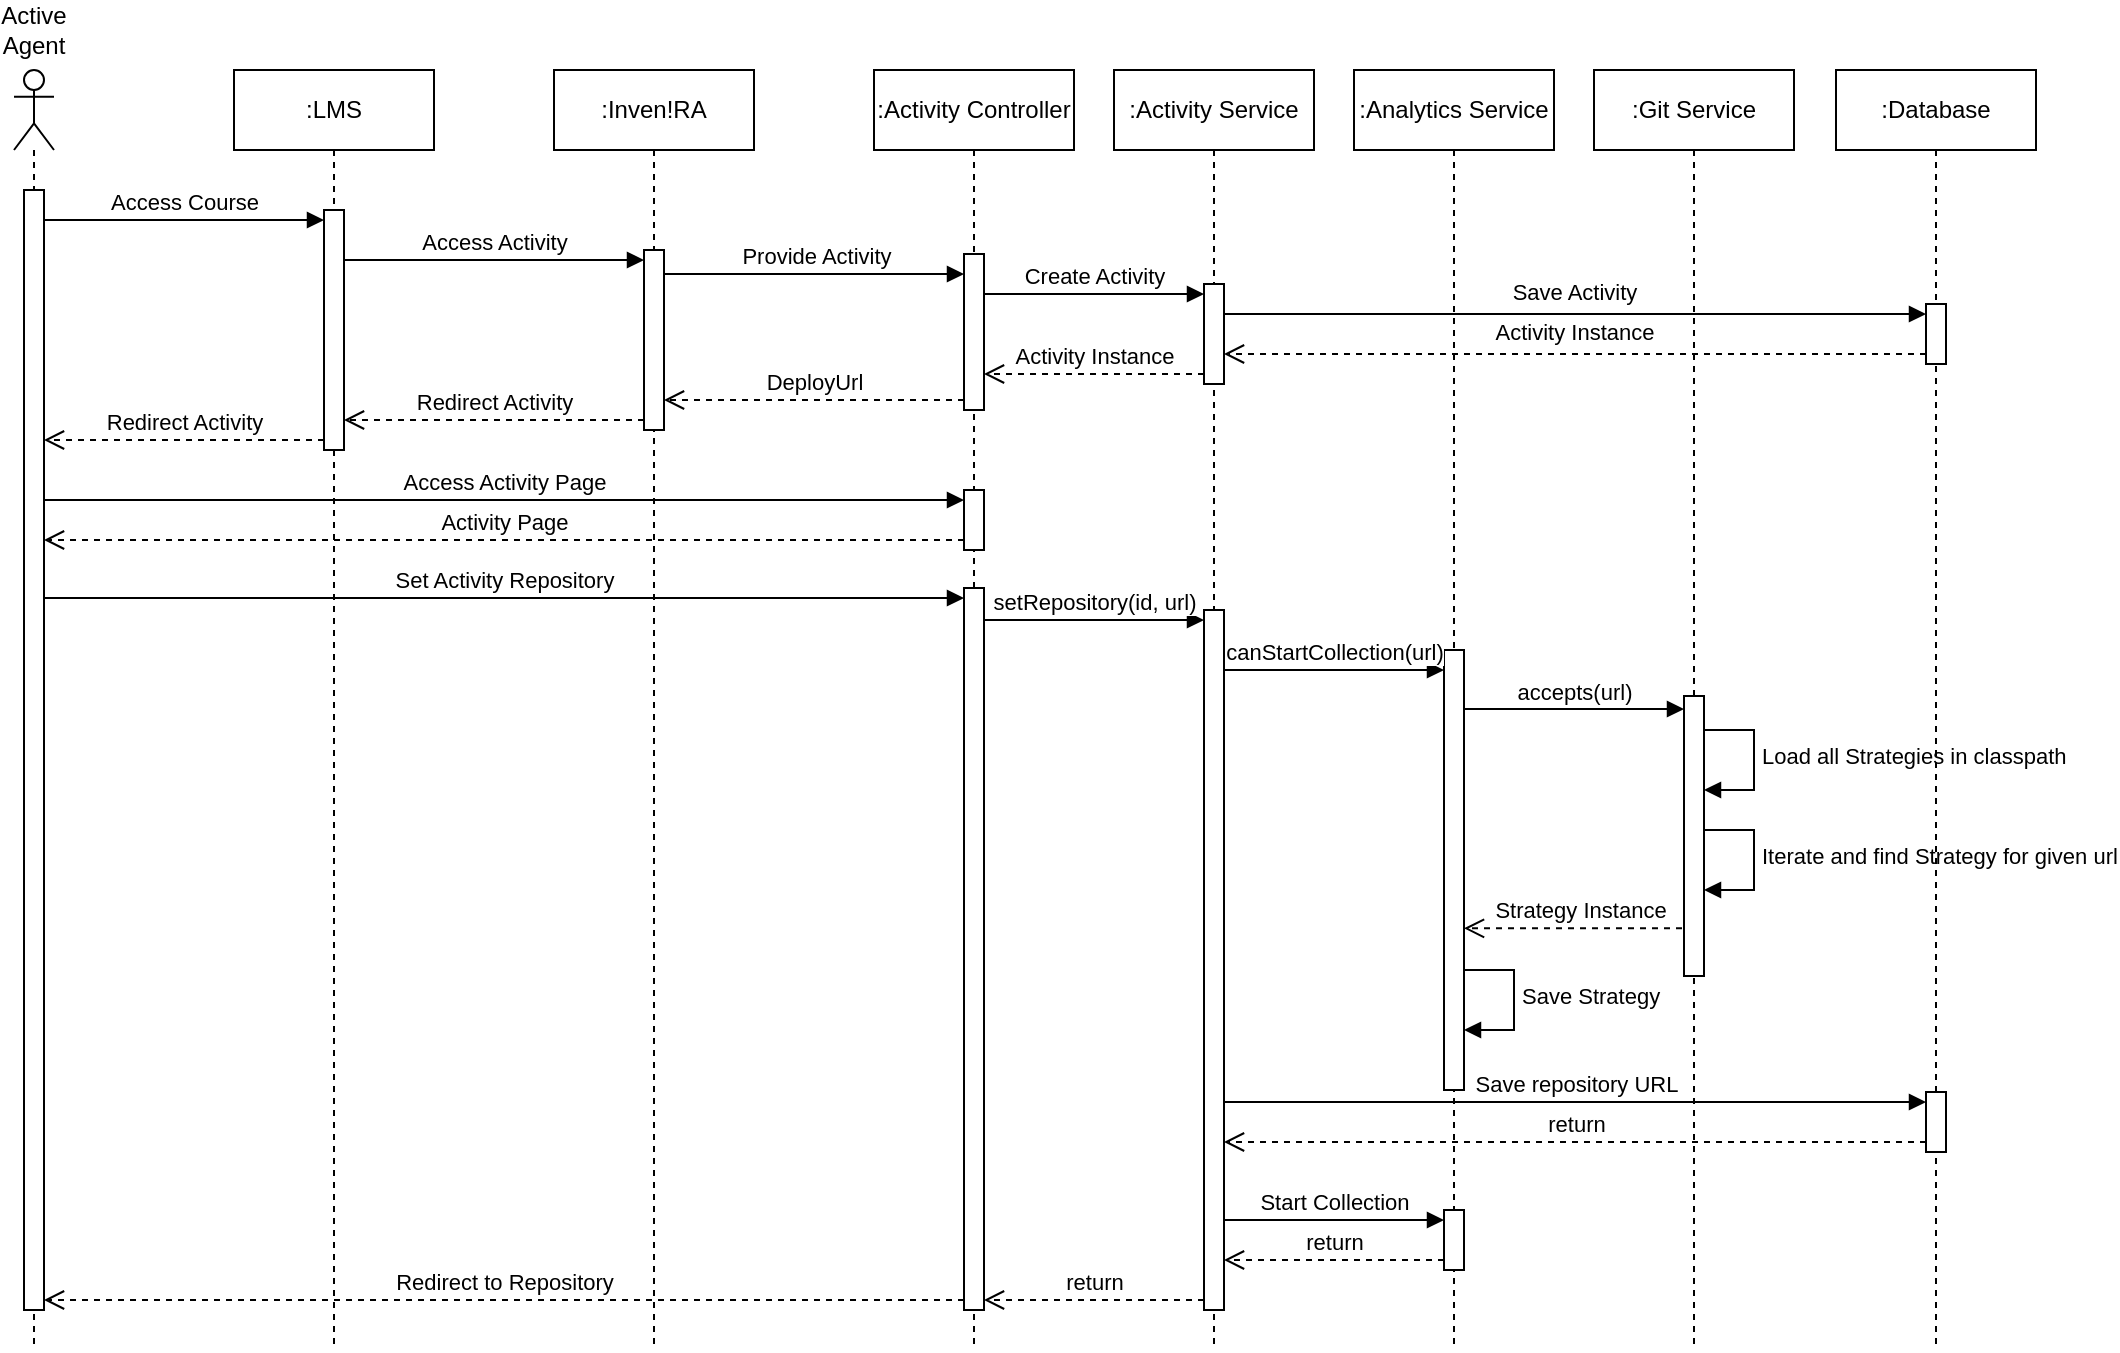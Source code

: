 <mxfile version="26.0.4">
  <diagram name="uc1" id="xK43Y889W-y6p6fC-49S">
    <mxGraphModel dx="1388" dy="838" grid="1" gridSize="10" guides="1" tooltips="1" connect="1" arrows="1" fold="1" page="1" pageScale="1" pageWidth="1654" pageHeight="1169" math="0" shadow="0">
      <root>
        <mxCell id="0" />
        <mxCell id="1" style="" parent="0" />
        <mxCell id="rUusRCUM9nWNscyzMmrL-10" value="Save Strategy" style="html=1;align=left;spacingLeft=2;endArrow=block;rounded=0;edgeStyle=orthogonalEdgeStyle;curved=0;rounded=0;" edge="1" parent="1">
          <mxGeometry relative="1" as="geometry">
            <mxPoint x="770" y="610" as="sourcePoint" />
            <Array as="points">
              <mxPoint x="800" y="640" />
            </Array>
            <mxPoint x="775" y="640" as="targetPoint" />
          </mxGeometry>
        </mxCell>
        <mxCell id="rUusRCUM9nWNscyzMmrL-8" value="Strategy Instance" style="html=1;verticalAlign=bottom;endArrow=open;dashed=1;endSize=8;curved=0;rounded=0;exitX=0.5;exitY=0.669;exitDx=0;exitDy=0;exitPerimeter=0;" edge="1" parent="1">
          <mxGeometry relative="1" as="geometry">
            <mxPoint x="775" y="589.16" as="targetPoint" />
            <mxPoint x="890" y="589.16" as="sourcePoint" />
          </mxGeometry>
        </mxCell>
        <mxCell id="rUusRCUM9nWNscyzMmrL-7" value="Iterate and find Strategy for given url" style="html=1;align=left;spacingLeft=2;endArrow=block;rounded=0;edgeStyle=orthogonalEdgeStyle;curved=0;rounded=0;" edge="1" parent="1">
          <mxGeometry relative="1" as="geometry">
            <mxPoint x="890" y="540" as="sourcePoint" />
            <Array as="points">
              <mxPoint x="920" y="570" />
            </Array>
            <mxPoint x="895" y="570" as="targetPoint" />
          </mxGeometry>
        </mxCell>
        <mxCell id="rUusRCUM9nWNscyzMmrL-6" value="Load all Strategies in classpath" style="html=1;align=left;spacingLeft=2;endArrow=block;rounded=0;edgeStyle=orthogonalEdgeStyle;curved=0;rounded=0;" edge="1" parent="1">
          <mxGeometry relative="1" as="geometry">
            <mxPoint x="890" y="490" as="sourcePoint" />
            <Array as="points">
              <mxPoint x="920" y="520" />
            </Array>
            <mxPoint x="895" y="520" as="targetPoint" />
          </mxGeometry>
        </mxCell>
        <mxCell id="QTBJoDsRQrFREH0yK5H--1" value=":LMS" style="shape=umlLifeline;perimeter=lifelinePerimeter;whiteSpace=wrap;html=1;container=1;dropTarget=0;collapsible=0;recursiveResize=0;outlineConnect=0;portConstraint=eastwest;newEdgeStyle={&quot;curved&quot;:0,&quot;rounded&quot;:0};" parent="1" vertex="1">
          <mxGeometry x="160" y="160" width="100" height="640" as="geometry" />
        </mxCell>
        <mxCell id="QTBJoDsRQrFREH0yK5H--8" value="" style="html=1;points=[[0,0,0,0,5],[0,1,0,0,-5],[1,0,0,0,5],[1,1,0,0,-5]];perimeter=orthogonalPerimeter;outlineConnect=0;targetShapes=umlLifeline;portConstraint=eastwest;newEdgeStyle={&quot;curved&quot;:0,&quot;rounded&quot;:0};" parent="QTBJoDsRQrFREH0yK5H--1" vertex="1">
          <mxGeometry x="45" y="70" width="10" height="120" as="geometry" />
        </mxCell>
        <mxCell id="QTBJoDsRQrFREH0yK5H--4" value="Active Agent" style="shape=umlLifeline;perimeter=lifelinePerimeter;whiteSpace=wrap;html=1;container=1;dropTarget=0;collapsible=0;recursiveResize=0;outlineConnect=0;portConstraint=eastwest;newEdgeStyle={&quot;curved&quot;:0,&quot;rounded&quot;:0};participant=umlActor;size=40;movableLabel=1;" parent="1" vertex="1">
          <mxGeometry x="50" y="160" width="20" height="640" as="geometry">
            <mxPoint y="-40" as="offset" />
          </mxGeometry>
        </mxCell>
        <mxCell id="QTBJoDsRQrFREH0yK5H--11" value="" style="html=1;points=[[0,0,0,0,5],[0,1,0,0,-5],[1,0,0,0,5],[1,1,0,0,-5]];perimeter=orthogonalPerimeter;outlineConnect=0;targetShapes=umlLifeline;portConstraint=eastwest;newEdgeStyle={&quot;curved&quot;:0,&quot;rounded&quot;:0};" parent="QTBJoDsRQrFREH0yK5H--4" vertex="1">
          <mxGeometry x="5" y="60" width="10" height="560" as="geometry" />
        </mxCell>
        <mxCell id="QTBJoDsRQrFREH0yK5H--5" value=":Activity Controller" style="shape=umlLifeline;perimeter=lifelinePerimeter;whiteSpace=wrap;html=1;container=1;dropTarget=0;collapsible=0;recursiveResize=0;outlineConnect=0;portConstraint=eastwest;newEdgeStyle={&quot;curved&quot;:0,&quot;rounded&quot;:0};" parent="1" vertex="1">
          <mxGeometry x="480" y="160" width="100" height="640" as="geometry" />
        </mxCell>
        <mxCell id="QTBJoDsRQrFREH0yK5H--17" value="" style="html=1;points=[[0,0,0,0,5],[0,1,0,0,-5],[1,0,0,0,5],[1,1,0,0,-5]];perimeter=orthogonalPerimeter;outlineConnect=0;targetShapes=umlLifeline;portConstraint=eastwest;newEdgeStyle={&quot;curved&quot;:0,&quot;rounded&quot;:0};" parent="QTBJoDsRQrFREH0yK5H--5" vertex="1">
          <mxGeometry x="45" y="92" width="10" height="78" as="geometry" />
        </mxCell>
        <mxCell id="QTBJoDsRQrFREH0yK5H--29" value="" style="html=1;points=[[0,0,0,0,5],[0,1,0,0,-5],[1,0,0,0,5],[1,1,0,0,-5]];perimeter=orthogonalPerimeter;outlineConnect=0;targetShapes=umlLifeline;portConstraint=eastwest;newEdgeStyle={&quot;curved&quot;:0,&quot;rounded&quot;:0};" parent="QTBJoDsRQrFREH0yK5H--5" vertex="1">
          <mxGeometry x="45" y="210" width="10" height="30" as="geometry" />
        </mxCell>
        <mxCell id="QTBJoDsRQrFREH0yK5H--32" value="" style="html=1;points=[[0,0,0,0,5],[0,1,0,0,-5],[1,0,0,0,5],[1,1,0,0,-5]];perimeter=orthogonalPerimeter;outlineConnect=0;targetShapes=umlLifeline;portConstraint=eastwest;newEdgeStyle={&quot;curved&quot;:0,&quot;rounded&quot;:0};" parent="QTBJoDsRQrFREH0yK5H--5" vertex="1">
          <mxGeometry x="45" y="259" width="10" height="361" as="geometry" />
        </mxCell>
        <mxCell id="QTBJoDsRQrFREH0yK5H--6" value=":Activity Service" style="shape=umlLifeline;perimeter=lifelinePerimeter;whiteSpace=wrap;html=1;container=1;dropTarget=0;collapsible=0;recursiveResize=0;outlineConnect=0;portConstraint=eastwest;newEdgeStyle={&quot;curved&quot;:0,&quot;rounded&quot;:0};" parent="1" vertex="1">
          <mxGeometry x="600" y="160" width="100" height="640" as="geometry" />
        </mxCell>
        <mxCell id="QTBJoDsRQrFREH0yK5H--26" value="" style="html=1;points=[[0,0,0,0,5],[0,1,0,0,-5],[1,0,0,0,5],[1,1,0,0,-5]];perimeter=orthogonalPerimeter;outlineConnect=0;targetShapes=umlLifeline;portConstraint=eastwest;newEdgeStyle={&quot;curved&quot;:0,&quot;rounded&quot;:0};" parent="QTBJoDsRQrFREH0yK5H--6" vertex="1">
          <mxGeometry x="45" y="107" width="10" height="50" as="geometry" />
        </mxCell>
        <mxCell id="QTBJoDsRQrFREH0yK5H--35" value="" style="html=1;points=[[0,0,0,0,5],[0,1,0,0,-5],[1,0,0,0,5],[1,1,0,0,-5]];perimeter=orthogonalPerimeter;outlineConnect=0;targetShapes=umlLifeline;portConstraint=eastwest;newEdgeStyle={&quot;curved&quot;:0,&quot;rounded&quot;:0};" parent="QTBJoDsRQrFREH0yK5H--6" vertex="1">
          <mxGeometry x="45" y="270" width="10" height="350" as="geometry" />
        </mxCell>
        <mxCell id="QTBJoDsRQrFREH0yK5H--7" value=":Database" style="shape=umlLifeline;perimeter=lifelinePerimeter;whiteSpace=wrap;html=1;container=1;dropTarget=0;collapsible=0;recursiveResize=0;outlineConnect=0;portConstraint=eastwest;newEdgeStyle={&quot;curved&quot;:0,&quot;rounded&quot;:0};" parent="1" vertex="1">
          <mxGeometry x="961" y="160" width="100" height="640" as="geometry" />
        </mxCell>
        <mxCell id="QTBJoDsRQrFREH0yK5H--23" value="" style="html=1;points=[[0,0,0,0,5],[0,1,0,0,-5],[1,0,0,0,5],[1,1,0,0,-5]];perimeter=orthogonalPerimeter;outlineConnect=0;targetShapes=umlLifeline;portConstraint=eastwest;newEdgeStyle={&quot;curved&quot;:0,&quot;rounded&quot;:0};" parent="QTBJoDsRQrFREH0yK5H--7" vertex="1">
          <mxGeometry x="45" y="117" width="10" height="30" as="geometry" />
        </mxCell>
        <mxCell id="QTBJoDsRQrFREH0yK5H--40" value="" style="html=1;points=[[0,0,0,0,5],[0,1,0,0,-5],[1,0,0,0,5],[1,1,0,0,-5]];perimeter=orthogonalPerimeter;outlineConnect=0;targetShapes=umlLifeline;portConstraint=eastwest;newEdgeStyle={&quot;curved&quot;:0,&quot;rounded&quot;:0};" parent="QTBJoDsRQrFREH0yK5H--7" vertex="1">
          <mxGeometry x="45" y="511" width="10" height="30" as="geometry" />
        </mxCell>
        <mxCell id="QTBJoDsRQrFREH0yK5H--9" value="Access Course" style="html=1;verticalAlign=bottom;endArrow=block;curved=0;rounded=0;entryX=0;entryY=0;entryDx=0;entryDy=5;" parent="1" source="QTBJoDsRQrFREH0yK5H--11" target="QTBJoDsRQrFREH0yK5H--8" edge="1">
          <mxGeometry relative="1" as="geometry">
            <mxPoint x="135" y="225" as="sourcePoint" />
          </mxGeometry>
        </mxCell>
        <mxCell id="QTBJoDsRQrFREH0yK5H--10" value="Redirect Activity" style="html=1;verticalAlign=bottom;endArrow=open;dashed=1;endSize=8;curved=0;rounded=0;exitX=0;exitY=1;exitDx=0;exitDy=-5;" parent="1" source="QTBJoDsRQrFREH0yK5H--8" target="QTBJoDsRQrFREH0yK5H--11" edge="1">
          <mxGeometry relative="1" as="geometry">
            <mxPoint x="135" y="295" as="targetPoint" />
          </mxGeometry>
        </mxCell>
        <mxCell id="QTBJoDsRQrFREH0yK5H--12" value=":Inven!RA" style="shape=umlLifeline;perimeter=lifelinePerimeter;whiteSpace=wrap;html=1;container=1;dropTarget=0;collapsible=0;recursiveResize=0;outlineConnect=0;portConstraint=eastwest;newEdgeStyle={&quot;curved&quot;:0,&quot;rounded&quot;:0};" parent="1" vertex="1">
          <mxGeometry x="320" y="160" width="100" height="640" as="geometry" />
        </mxCell>
        <mxCell id="QTBJoDsRQrFREH0yK5H--14" value="" style="html=1;points=[[0,0,0,0,5],[0,1,0,0,-5],[1,0,0,0,5],[1,1,0,0,-5]];perimeter=orthogonalPerimeter;outlineConnect=0;targetShapes=umlLifeline;portConstraint=eastwest;newEdgeStyle={&quot;curved&quot;:0,&quot;rounded&quot;:0};" parent="QTBJoDsRQrFREH0yK5H--12" vertex="1">
          <mxGeometry x="45" y="90" width="10" height="90" as="geometry" />
        </mxCell>
        <mxCell id="QTBJoDsRQrFREH0yK5H--18" value="Provide Activity" style="html=1;verticalAlign=bottom;endArrow=block;curved=0;rounded=0;entryX=0;entryY=0;entryDx=0;entryDy=5;" parent="1" edge="1">
          <mxGeometry x="0.005" relative="1" as="geometry">
            <mxPoint x="375" y="262" as="sourcePoint" />
            <mxPoint x="525" y="262" as="targetPoint" />
            <mxPoint as="offset" />
          </mxGeometry>
        </mxCell>
        <mxCell id="QTBJoDsRQrFREH0yK5H--19" value="DeployUrl" style="html=1;verticalAlign=bottom;endArrow=open;dashed=1;endSize=8;curved=0;rounded=0;exitX=0;exitY=1;exitDx=0;exitDy=-5;" parent="1" source="QTBJoDsRQrFREH0yK5H--17" target="QTBJoDsRQrFREH0yK5H--14" edge="1">
          <mxGeometry relative="1" as="geometry">
            <mxPoint x="450" y="295" as="targetPoint" />
          </mxGeometry>
        </mxCell>
        <mxCell id="QTBJoDsRQrFREH0yK5H--15" value="Access Activity" style="html=1;verticalAlign=bottom;endArrow=block;curved=0;rounded=0;entryX=0;entryY=0;entryDx=0;entryDy=5;" parent="1" source="QTBJoDsRQrFREH0yK5H--8" target="QTBJoDsRQrFREH0yK5H--14" edge="1">
          <mxGeometry relative="1" as="geometry">
            <mxPoint x="295" y="235" as="sourcePoint" />
          </mxGeometry>
        </mxCell>
        <mxCell id="QTBJoDsRQrFREH0yK5H--16" value="Redirect Activity" style="html=1;verticalAlign=bottom;endArrow=open;dashed=1;endSize=8;curved=0;rounded=0;exitX=0;exitY=1;exitDx=0;exitDy=-5;" parent="1" source="QTBJoDsRQrFREH0yK5H--14" target="QTBJoDsRQrFREH0yK5H--8" edge="1">
          <mxGeometry relative="1" as="geometry">
            <mxPoint x="295" y="305" as="targetPoint" />
          </mxGeometry>
        </mxCell>
        <mxCell id="QTBJoDsRQrFREH0yK5H--24" value="Save Activity" style="html=1;verticalAlign=bottom;endArrow=block;curved=0;rounded=0;entryX=0;entryY=0;entryDx=0;entryDy=5;" parent="1" source="QTBJoDsRQrFREH0yK5H--26" target="QTBJoDsRQrFREH0yK5H--23" edge="1">
          <mxGeometry x="-0.003" y="2" relative="1" as="geometry">
            <mxPoint x="695" y="282" as="sourcePoint" />
            <mxPoint as="offset" />
          </mxGeometry>
        </mxCell>
        <mxCell id="QTBJoDsRQrFREH0yK5H--25" value="Activity Instance" style="html=1;verticalAlign=bottom;endArrow=open;dashed=1;endSize=8;curved=0;rounded=0;exitX=0;exitY=1;exitDx=0;exitDy=-5;" parent="1" source="QTBJoDsRQrFREH0yK5H--23" target="QTBJoDsRQrFREH0yK5H--26" edge="1">
          <mxGeometry x="0.003" y="-2" relative="1" as="geometry">
            <mxPoint x="695" y="352" as="targetPoint" />
            <mxPoint as="offset" />
          </mxGeometry>
        </mxCell>
        <mxCell id="QTBJoDsRQrFREH0yK5H--27" value="Create Activity" style="html=1;verticalAlign=bottom;endArrow=block;curved=0;rounded=0;entryX=0;entryY=0;entryDx=0;entryDy=5;" parent="1" source="QTBJoDsRQrFREH0yK5H--17" target="QTBJoDsRQrFREH0yK5H--26" edge="1">
          <mxGeometry relative="1" as="geometry">
            <mxPoint x="575" y="272" as="sourcePoint" />
          </mxGeometry>
        </mxCell>
        <mxCell id="QTBJoDsRQrFREH0yK5H--28" value="Activity Instance" style="html=1;verticalAlign=bottom;endArrow=open;dashed=1;endSize=8;curved=0;rounded=0;exitX=0;exitY=1;exitDx=0;exitDy=-5;" parent="1" source="QTBJoDsRQrFREH0yK5H--26" target="QTBJoDsRQrFREH0yK5H--17" edge="1">
          <mxGeometry relative="1" as="geometry">
            <mxPoint x="575" y="342" as="targetPoint" />
          </mxGeometry>
        </mxCell>
        <mxCell id="QTBJoDsRQrFREH0yK5H--30" value="Access Activity Page" style="html=1;verticalAlign=bottom;endArrow=block;curved=0;rounded=0;entryX=0;entryY=0;entryDx=0;entryDy=5;" parent="1" source="QTBJoDsRQrFREH0yK5H--11" target="QTBJoDsRQrFREH0yK5H--29" edge="1">
          <mxGeometry relative="1" as="geometry">
            <mxPoint x="455" y="385" as="sourcePoint" />
          </mxGeometry>
        </mxCell>
        <mxCell id="QTBJoDsRQrFREH0yK5H--31" value="Activity Page" style="html=1;verticalAlign=bottom;endArrow=open;dashed=1;endSize=8;curved=0;rounded=0;exitX=0;exitY=1;exitDx=0;exitDy=-5;" parent="1" source="QTBJoDsRQrFREH0yK5H--29" target="QTBJoDsRQrFREH0yK5H--11" edge="1">
          <mxGeometry relative="1" as="geometry">
            <mxPoint x="455" y="455" as="targetPoint" />
          </mxGeometry>
        </mxCell>
        <mxCell id="QTBJoDsRQrFREH0yK5H--33" value="Set Activity Repository" style="html=1;verticalAlign=bottom;endArrow=block;curved=0;rounded=0;entryX=0;entryY=0;entryDx=0;entryDy=5;" parent="1" source="QTBJoDsRQrFREH0yK5H--11" target="QTBJoDsRQrFREH0yK5H--32" edge="1">
          <mxGeometry relative="1" as="geometry">
            <mxPoint x="455" y="415" as="sourcePoint" />
          </mxGeometry>
        </mxCell>
        <mxCell id="QTBJoDsRQrFREH0yK5H--34" value="Redirect to Repository" style="html=1;verticalAlign=bottom;endArrow=open;dashed=1;endSize=8;curved=0;rounded=0;exitX=0;exitY=1;exitDx=0;exitDy=-5;" parent="1" source="QTBJoDsRQrFREH0yK5H--32" target="QTBJoDsRQrFREH0yK5H--11" edge="1">
          <mxGeometry relative="1" as="geometry">
            <mxPoint x="455" y="485" as="targetPoint" />
          </mxGeometry>
        </mxCell>
        <mxCell id="QTBJoDsRQrFREH0yK5H--38" value=":Analytics Service" style="shape=umlLifeline;perimeter=lifelinePerimeter;whiteSpace=wrap;html=1;container=1;dropTarget=0;collapsible=0;recursiveResize=0;outlineConnect=0;portConstraint=eastwest;newEdgeStyle={&quot;curved&quot;:0,&quot;rounded&quot;:0};" parent="1" vertex="1">
          <mxGeometry x="720" y="160" width="100" height="640" as="geometry" />
        </mxCell>
        <mxCell id="QTBJoDsRQrFREH0yK5H--43" value="" style="html=1;points=[[0,0,0,0,5],[0,1,0,0,-5],[1,0,0,0,5],[1,1,0,0,-5]];perimeter=orthogonalPerimeter;outlineConnect=0;targetShapes=umlLifeline;portConstraint=eastwest;newEdgeStyle={&quot;curved&quot;:0,&quot;rounded&quot;:0};" parent="QTBJoDsRQrFREH0yK5H--38" vertex="1">
          <mxGeometry x="45" y="570" width="10" height="30" as="geometry" />
        </mxCell>
        <mxCell id="rUusRCUM9nWNscyzMmrL-2" value="" style="html=1;points=[[0,0,0,0,5],[0,1,0,0,-5],[1,0,0,0,5],[1,1,0,0,-5]];perimeter=orthogonalPerimeter;outlineConnect=0;targetShapes=umlLifeline;portConstraint=eastwest;newEdgeStyle={&quot;curved&quot;:0,&quot;rounded&quot;:0};" vertex="1" parent="QTBJoDsRQrFREH0yK5H--38">
          <mxGeometry x="45" y="290" width="10" height="220" as="geometry" />
        </mxCell>
        <mxCell id="QTBJoDsRQrFREH0yK5H--36" value="setRepository(id, url)" style="html=1;verticalAlign=bottom;endArrow=block;curved=0;rounded=0;entryX=0;entryY=0;entryDx=0;entryDy=5;" parent="1" source="QTBJoDsRQrFREH0yK5H--32" target="QTBJoDsRQrFREH0yK5H--35" edge="1">
          <mxGeometry relative="1" as="geometry">
            <mxPoint x="575" y="435" as="sourcePoint" />
          </mxGeometry>
        </mxCell>
        <mxCell id="QTBJoDsRQrFREH0yK5H--37" value="return" style="html=1;verticalAlign=bottom;endArrow=open;dashed=1;endSize=8;curved=0;rounded=0;exitX=0;exitY=1;exitDx=0;exitDy=-5;" parent="1" source="QTBJoDsRQrFREH0yK5H--35" target="QTBJoDsRQrFREH0yK5H--32" edge="1">
          <mxGeometry relative="1" as="geometry">
            <mxPoint x="575" y="505" as="targetPoint" />
          </mxGeometry>
        </mxCell>
        <mxCell id="QTBJoDsRQrFREH0yK5H--41" value="Save repository URL" style="html=1;verticalAlign=bottom;endArrow=block;curved=0;rounded=0;entryX=0;entryY=0;entryDx=0;entryDy=5;" parent="1" source="QTBJoDsRQrFREH0yK5H--35" target="QTBJoDsRQrFREH0yK5H--40" edge="1">
          <mxGeometry relative="1" as="geometry">
            <mxPoint x="814" y="445" as="sourcePoint" />
          </mxGeometry>
        </mxCell>
        <mxCell id="QTBJoDsRQrFREH0yK5H--42" value="return" style="html=1;verticalAlign=bottom;endArrow=open;dashed=1;endSize=8;curved=0;rounded=0;exitX=0;exitY=1;exitDx=0;exitDy=-5;" parent="1" source="QTBJoDsRQrFREH0yK5H--40" target="QTBJoDsRQrFREH0yK5H--35" edge="1">
          <mxGeometry relative="1" as="geometry">
            <mxPoint x="814" y="515" as="targetPoint" />
          </mxGeometry>
        </mxCell>
        <mxCell id="QTBJoDsRQrFREH0yK5H--44" value="Start Collection" style="html=1;verticalAlign=bottom;endArrow=block;curved=0;rounded=0;entryX=0;entryY=0;entryDx=0;entryDy=5;" parent="1" source="QTBJoDsRQrFREH0yK5H--35" target="QTBJoDsRQrFREH0yK5H--43" edge="1">
          <mxGeometry relative="1" as="geometry">
            <mxPoint x="695" y="475" as="sourcePoint" />
          </mxGeometry>
        </mxCell>
        <mxCell id="QTBJoDsRQrFREH0yK5H--45" value="return" style="html=1;verticalAlign=bottom;endArrow=open;dashed=1;endSize=8;curved=0;rounded=0;exitX=0;exitY=1;exitDx=0;exitDy=-5;" parent="1" source="QTBJoDsRQrFREH0yK5H--43" target="QTBJoDsRQrFREH0yK5H--35" edge="1">
          <mxGeometry relative="1" as="geometry">
            <mxPoint x="695" y="545" as="targetPoint" />
          </mxGeometry>
        </mxCell>
        <mxCell id="QTBJoDsRQrFREH0yK5H--46" value=":Git Service" style="shape=umlLifeline;perimeter=lifelinePerimeter;whiteSpace=wrap;html=1;container=1;dropTarget=0;collapsible=0;recursiveResize=0;outlineConnect=0;portConstraint=eastwest;newEdgeStyle={&quot;curved&quot;:0,&quot;rounded&quot;:0};" parent="1" vertex="1">
          <mxGeometry x="840" y="160" width="100" height="640" as="geometry" />
        </mxCell>
        <mxCell id="rUusRCUM9nWNscyzMmrL-3" value="" style="html=1;points=[[0,0,0,0,5],[0,1,0,0,-5],[1,0,0,0,5],[1,1,0,0,-5]];perimeter=orthogonalPerimeter;outlineConnect=0;targetShapes=umlLifeline;portConstraint=eastwest;newEdgeStyle={&quot;curved&quot;:0,&quot;rounded&quot;:0};" vertex="1" parent="QTBJoDsRQrFREH0yK5H--46">
          <mxGeometry x="45" y="313" width="10" height="140" as="geometry" />
        </mxCell>
        <mxCell id="rUusRCUM9nWNscyzMmrL-1" value="canStartCollection(url)" style="html=1;verticalAlign=bottom;endArrow=block;curved=0;rounded=0;" edge="1" parent="1">
          <mxGeometry relative="1" as="geometry">
            <mxPoint x="655" y="460" as="sourcePoint" />
            <mxPoint x="765" y="460" as="targetPoint" />
          </mxGeometry>
        </mxCell>
        <mxCell id="rUusRCUM9nWNscyzMmrL-4" value="accepts(url)" style="html=1;verticalAlign=bottom;endArrow=block;curved=0;rounded=0;" edge="1" parent="1">
          <mxGeometry relative="1" as="geometry">
            <mxPoint x="775" y="479.5" as="sourcePoint" />
            <mxPoint x="885" y="479.5" as="targetPoint" />
          </mxGeometry>
        </mxCell>
      </root>
    </mxGraphModel>
  </diagram>
</mxfile>
